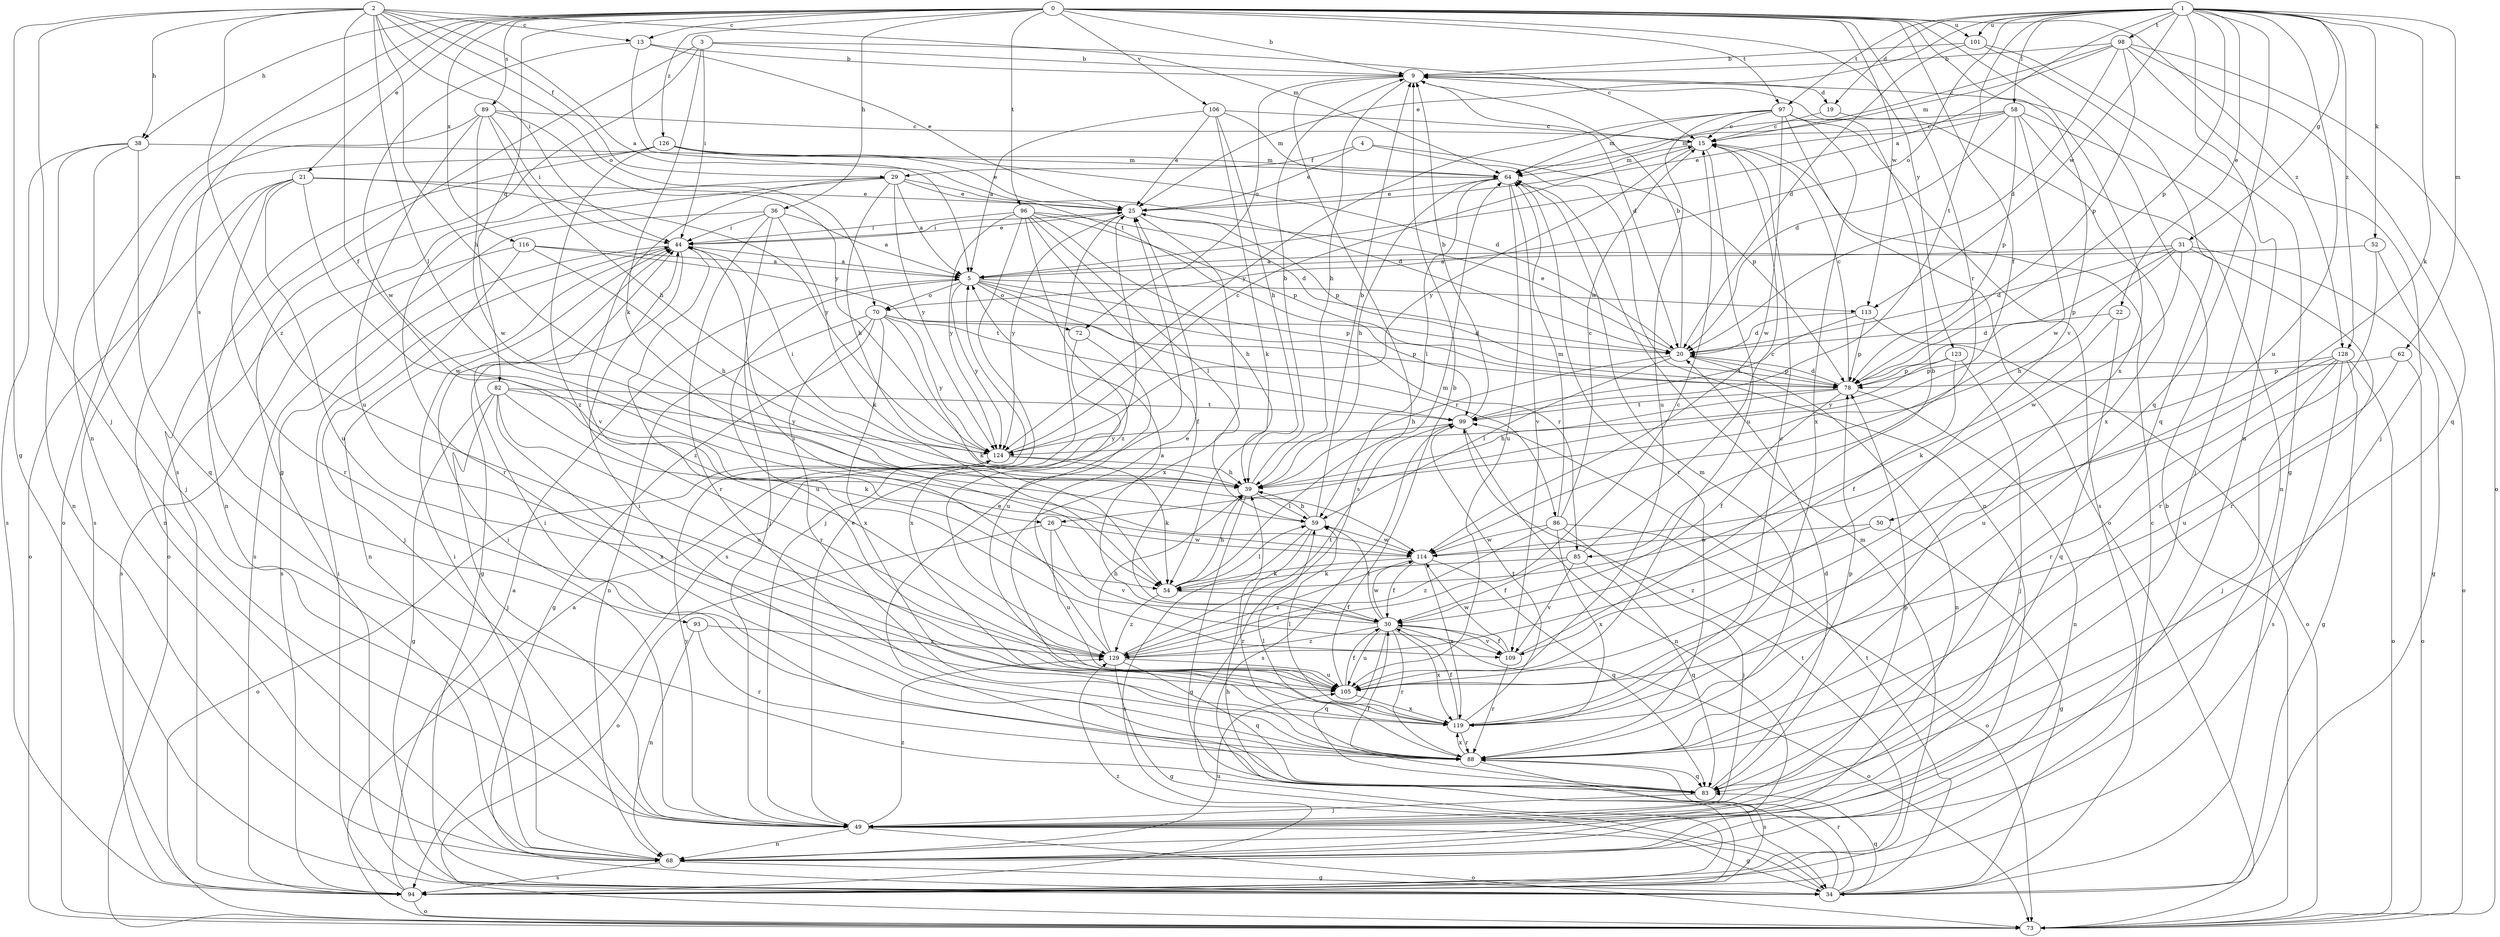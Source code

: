 strict digraph  {
0;
1;
2;
3;
4;
5;
9;
13;
15;
19;
20;
21;
22;
25;
26;
29;
30;
31;
34;
36;
38;
39;
44;
49;
50;
52;
54;
58;
59;
62;
64;
68;
70;
72;
73;
78;
82;
83;
85;
86;
88;
89;
93;
94;
96;
97;
98;
99;
101;
105;
106;
109;
113;
114;
116;
119;
123;
124;
126;
128;
129;
0 -> 9  [label=b];
0 -> 13  [label=c];
0 -> 21  [label=e];
0 -> 26  [label=f];
0 -> 36  [label=h];
0 -> 38  [label=h];
0 -> 68  [label=n];
0 -> 82  [label=q];
0 -> 85  [label=r];
0 -> 89  [label=s];
0 -> 93  [label=s];
0 -> 96  [label=t];
0 -> 97  [label=t];
0 -> 101  [label=u];
0 -> 106  [label=v];
0 -> 109  [label=v];
0 -> 113  [label=w];
0 -> 116  [label=x];
0 -> 119  [label=x];
0 -> 123  [label=y];
0 -> 126  [label=z];
0 -> 128  [label=z];
1 -> 5  [label=a];
1 -> 19  [label=d];
1 -> 22  [label=e];
1 -> 25  [label=e];
1 -> 31  [label=g];
1 -> 50  [label=k];
1 -> 52  [label=k];
1 -> 58  [label=l];
1 -> 62  [label=m];
1 -> 68  [label=n];
1 -> 70  [label=o];
1 -> 78  [label=p];
1 -> 83  [label=q];
1 -> 97  [label=t];
1 -> 98  [label=t];
1 -> 99  [label=t];
1 -> 101  [label=u];
1 -> 105  [label=u];
1 -> 113  [label=w];
1 -> 128  [label=z];
2 -> 5  [label=a];
2 -> 13  [label=c];
2 -> 26  [label=f];
2 -> 29  [label=f];
2 -> 34  [label=g];
2 -> 38  [label=h];
2 -> 39  [label=h];
2 -> 44  [label=i];
2 -> 49  [label=j];
2 -> 59  [label=l];
2 -> 64  [label=m];
2 -> 70  [label=o];
2 -> 129  [label=z];
3 -> 9  [label=b];
3 -> 15  [label=c];
3 -> 34  [label=g];
3 -> 44  [label=i];
3 -> 54  [label=k];
3 -> 94  [label=s];
4 -> 25  [label=e];
4 -> 29  [label=f];
4 -> 68  [label=n];
4 -> 78  [label=p];
5 -> 70  [label=o];
5 -> 72  [label=o];
5 -> 78  [label=p];
5 -> 85  [label=r];
5 -> 86  [label=r];
5 -> 105  [label=u];
5 -> 113  [label=w];
5 -> 124  [label=y];
9 -> 19  [label=d];
9 -> 20  [label=d];
9 -> 39  [label=h];
9 -> 72  [label=o];
9 -> 94  [label=s];
13 -> 9  [label=b];
13 -> 25  [label=e];
13 -> 99  [label=t];
13 -> 114  [label=w];
15 -> 64  [label=m];
15 -> 105  [label=u];
15 -> 124  [label=y];
19 -> 15  [label=c];
19 -> 119  [label=x];
20 -> 9  [label=b];
20 -> 25  [label=e];
20 -> 39  [label=h];
20 -> 59  [label=l];
20 -> 68  [label=n];
20 -> 78  [label=p];
21 -> 25  [label=e];
21 -> 68  [label=n];
21 -> 73  [label=o];
21 -> 88  [label=r];
21 -> 105  [label=u];
21 -> 114  [label=w];
21 -> 124  [label=y];
22 -> 20  [label=d];
22 -> 54  [label=k];
22 -> 83  [label=q];
25 -> 44  [label=i];
25 -> 49  [label=j];
25 -> 78  [label=p];
25 -> 119  [label=x];
25 -> 124  [label=y];
26 -> 73  [label=o];
26 -> 105  [label=u];
26 -> 109  [label=v];
26 -> 114  [label=w];
29 -> 5  [label=a];
29 -> 20  [label=d];
29 -> 25  [label=e];
29 -> 39  [label=h];
29 -> 73  [label=o];
29 -> 88  [label=r];
29 -> 109  [label=v];
29 -> 124  [label=y];
30 -> 5  [label=a];
30 -> 44  [label=i];
30 -> 59  [label=l];
30 -> 73  [label=o];
30 -> 83  [label=q];
30 -> 88  [label=r];
30 -> 105  [label=u];
30 -> 109  [label=v];
30 -> 114  [label=w];
30 -> 119  [label=x];
30 -> 129  [label=z];
31 -> 5  [label=a];
31 -> 20  [label=d];
31 -> 34  [label=g];
31 -> 39  [label=h];
31 -> 78  [label=p];
31 -> 88  [label=r];
31 -> 114  [label=w];
34 -> 15  [label=c];
34 -> 39  [label=h];
34 -> 83  [label=q];
34 -> 88  [label=r];
34 -> 99  [label=t];
34 -> 129  [label=z];
36 -> 5  [label=a];
36 -> 44  [label=i];
36 -> 49  [label=j];
36 -> 54  [label=k];
36 -> 88  [label=r];
36 -> 94  [label=s];
38 -> 49  [label=j];
38 -> 64  [label=m];
38 -> 68  [label=n];
38 -> 83  [label=q];
38 -> 94  [label=s];
39 -> 9  [label=b];
39 -> 34  [label=g];
39 -> 59  [label=l];
44 -> 5  [label=a];
44 -> 25  [label=e];
44 -> 34  [label=g];
44 -> 68  [label=n];
44 -> 94  [label=s];
44 -> 129  [label=z];
49 -> 25  [label=e];
49 -> 34  [label=g];
49 -> 44  [label=i];
49 -> 68  [label=n];
49 -> 73  [label=o];
49 -> 78  [label=p];
49 -> 124  [label=y];
49 -> 129  [label=z];
50 -> 34  [label=g];
50 -> 114  [label=w];
50 -> 129  [label=z];
52 -> 5  [label=a];
52 -> 73  [label=o];
52 -> 88  [label=r];
54 -> 30  [label=f];
54 -> 39  [label=h];
54 -> 59  [label=l];
54 -> 64  [label=m];
54 -> 129  [label=z];
58 -> 15  [label=c];
58 -> 20  [label=d];
58 -> 25  [label=e];
58 -> 49  [label=j];
58 -> 64  [label=m];
58 -> 68  [label=n];
58 -> 78  [label=p];
58 -> 114  [label=w];
59 -> 9  [label=b];
59 -> 39  [label=h];
59 -> 88  [label=r];
59 -> 94  [label=s];
59 -> 114  [label=w];
62 -> 73  [label=o];
62 -> 78  [label=p];
62 -> 105  [label=u];
64 -> 25  [label=e];
64 -> 39  [label=h];
64 -> 59  [label=l];
64 -> 88  [label=r];
64 -> 105  [label=u];
64 -> 109  [label=v];
68 -> 34  [label=g];
68 -> 44  [label=i];
68 -> 94  [label=s];
68 -> 105  [label=u];
70 -> 20  [label=d];
70 -> 34  [label=g];
70 -> 54  [label=k];
70 -> 68  [label=n];
70 -> 78  [label=p];
70 -> 88  [label=r];
70 -> 119  [label=x];
70 -> 124  [label=y];
72 -> 105  [label=u];
72 -> 119  [label=x];
73 -> 5  [label=a];
73 -> 9  [label=b];
78 -> 15  [label=c];
78 -> 20  [label=d];
78 -> 30  [label=f];
78 -> 39  [label=h];
78 -> 68  [label=n];
78 -> 99  [label=t];
82 -> 34  [label=g];
82 -> 49  [label=j];
82 -> 54  [label=k];
82 -> 99  [label=t];
82 -> 105  [label=u];
82 -> 119  [label=x];
82 -> 124  [label=y];
83 -> 20  [label=d];
83 -> 25  [label=e];
83 -> 30  [label=f];
83 -> 44  [label=i];
83 -> 49  [label=j];
85 -> 15  [label=c];
85 -> 30  [label=f];
85 -> 54  [label=k];
85 -> 83  [label=q];
85 -> 109  [label=v];
86 -> 15  [label=c];
86 -> 49  [label=j];
86 -> 64  [label=m];
86 -> 73  [label=o];
86 -> 114  [label=w];
86 -> 119  [label=x];
86 -> 129  [label=z];
88 -> 44  [label=i];
88 -> 59  [label=l];
88 -> 64  [label=m];
88 -> 78  [label=p];
88 -> 83  [label=q];
88 -> 94  [label=s];
88 -> 119  [label=x];
89 -> 15  [label=c];
89 -> 39  [label=h];
89 -> 44  [label=i];
89 -> 73  [label=o];
89 -> 105  [label=u];
89 -> 114  [label=w];
89 -> 124  [label=y];
93 -> 68  [label=n];
93 -> 88  [label=r];
93 -> 129  [label=z];
94 -> 5  [label=a];
94 -> 44  [label=i];
94 -> 64  [label=m];
94 -> 73  [label=o];
94 -> 99  [label=t];
96 -> 20  [label=d];
96 -> 30  [label=f];
96 -> 39  [label=h];
96 -> 44  [label=i];
96 -> 59  [label=l];
96 -> 78  [label=p];
96 -> 94  [label=s];
96 -> 124  [label=y];
96 -> 129  [label=z];
97 -> 15  [label=c];
97 -> 64  [label=m];
97 -> 73  [label=o];
97 -> 94  [label=s];
97 -> 105  [label=u];
97 -> 114  [label=w];
97 -> 119  [label=x];
97 -> 124  [label=y];
98 -> 9  [label=b];
98 -> 15  [label=c];
98 -> 20  [label=d];
98 -> 49  [label=j];
98 -> 64  [label=m];
98 -> 73  [label=o];
98 -> 78  [label=p];
98 -> 83  [label=q];
99 -> 9  [label=b];
99 -> 68  [label=n];
99 -> 94  [label=s];
99 -> 124  [label=y];
101 -> 9  [label=b];
101 -> 20  [label=d];
101 -> 34  [label=g];
101 -> 83  [label=q];
105 -> 9  [label=b];
105 -> 30  [label=f];
105 -> 119  [label=x];
106 -> 5  [label=a];
106 -> 15  [label=c];
106 -> 25  [label=e];
106 -> 39  [label=h];
106 -> 54  [label=k];
106 -> 64  [label=m];
109 -> 9  [label=b];
109 -> 30  [label=f];
109 -> 88  [label=r];
109 -> 114  [label=w];
113 -> 20  [label=d];
113 -> 73  [label=o];
113 -> 78  [label=p];
113 -> 99  [label=t];
114 -> 30  [label=f];
114 -> 54  [label=k];
114 -> 83  [label=q];
114 -> 119  [label=x];
114 -> 129  [label=z];
116 -> 5  [label=a];
116 -> 39  [label=h];
116 -> 49  [label=j];
116 -> 94  [label=s];
116 -> 99  [label=t];
119 -> 15  [label=c];
119 -> 30  [label=f];
119 -> 59  [label=l];
119 -> 88  [label=r];
119 -> 99  [label=t];
123 -> 30  [label=f];
123 -> 49  [label=j];
123 -> 78  [label=p];
123 -> 124  [label=y];
124 -> 15  [label=c];
124 -> 39  [label=h];
124 -> 44  [label=i];
124 -> 54  [label=k];
124 -> 73  [label=o];
126 -> 20  [label=d];
126 -> 25  [label=e];
126 -> 64  [label=m];
126 -> 68  [label=n];
126 -> 94  [label=s];
126 -> 129  [label=z];
128 -> 34  [label=g];
128 -> 49  [label=j];
128 -> 73  [label=o];
128 -> 78  [label=p];
128 -> 88  [label=r];
128 -> 94  [label=s];
128 -> 105  [label=u];
129 -> 15  [label=c];
129 -> 25  [label=e];
129 -> 34  [label=g];
129 -> 39  [label=h];
129 -> 83  [label=q];
129 -> 99  [label=t];
129 -> 105  [label=u];
}
